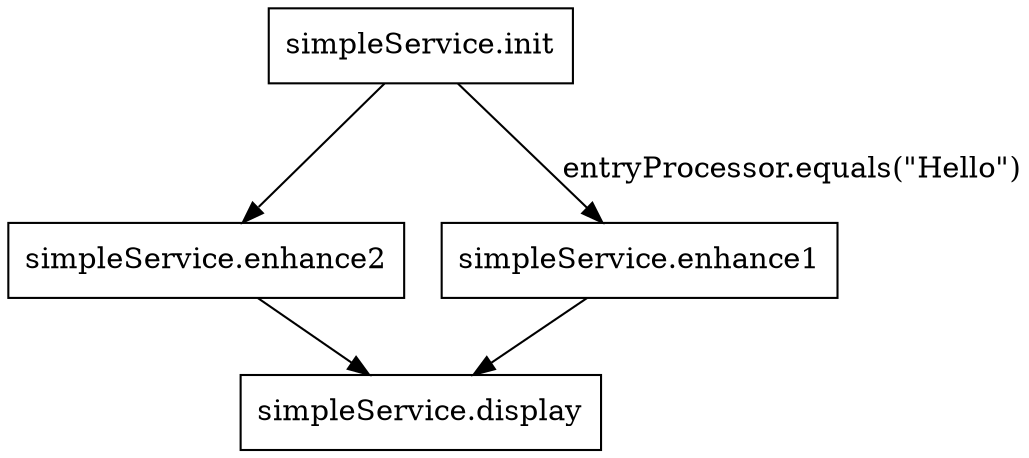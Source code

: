 // TBD
digraph "SimpleFlow" {
    "enhance2" [ label="simpleService.enhance2", shape="box"  ];
    "enhance1" [ label="simpleService.enhance1", shape="box"  ];
    "display" [ label="simpleService.display", shape="box"  ];
    "entryProcessor" [ label="simpleService.init", shape="box"  ];
    "entryProcessor" -> "enhance1" [ label="
entryProcessor.equals(\"Hello\")" ];
    "enhance1" -> "display" [ label="
" ];
    "entryProcessor" -> "enhance2" [ label="
" ];
    "enhance2" -> "display" [ label="
" ];
}